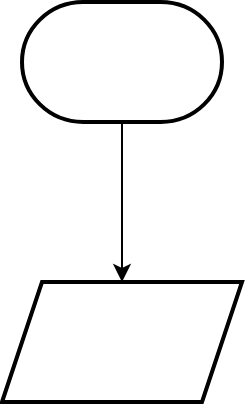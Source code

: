 <mxfile version="13.8.1" type="github"><diagram id="DSOxyzgZLprEuV7QEDZi" name="Page-1"><mxGraphModel dx="1106" dy="490" grid="1" gridSize="10" guides="1" tooltips="1" connect="1" arrows="1" fold="1" page="1" pageScale="1" pageWidth="827" pageHeight="1169" math="0" shadow="0"><root><mxCell id="0"/><mxCell id="1" parent="0"/><mxCell id="hmVvDQX9xB0W7PM2Gea8-3" value="" style="edgeStyle=orthogonalEdgeStyle;rounded=0;orthogonalLoop=1;jettySize=auto;html=1;" edge="1" parent="1" source="hmVvDQX9xB0W7PM2Gea8-1" target="hmVvDQX9xB0W7PM2Gea8-2"><mxGeometry relative="1" as="geometry"/></mxCell><mxCell id="hmVvDQX9xB0W7PM2Gea8-1" value="" style="strokeWidth=2;html=1;shape=mxgraph.flowchart.terminator;whiteSpace=wrap;" vertex="1" parent="1"><mxGeometry x="314" y="840" width="100" height="60" as="geometry"/></mxCell><mxCell id="hmVvDQX9xB0W7PM2Gea8-2" value="" style="shape=parallelogram;perimeter=parallelogramPerimeter;whiteSpace=wrap;html=1;fixedSize=1;strokeWidth=2;" vertex="1" parent="1"><mxGeometry x="304" y="980" width="120" height="60" as="geometry"/></mxCell></root></mxGraphModel></diagram></mxfile>
